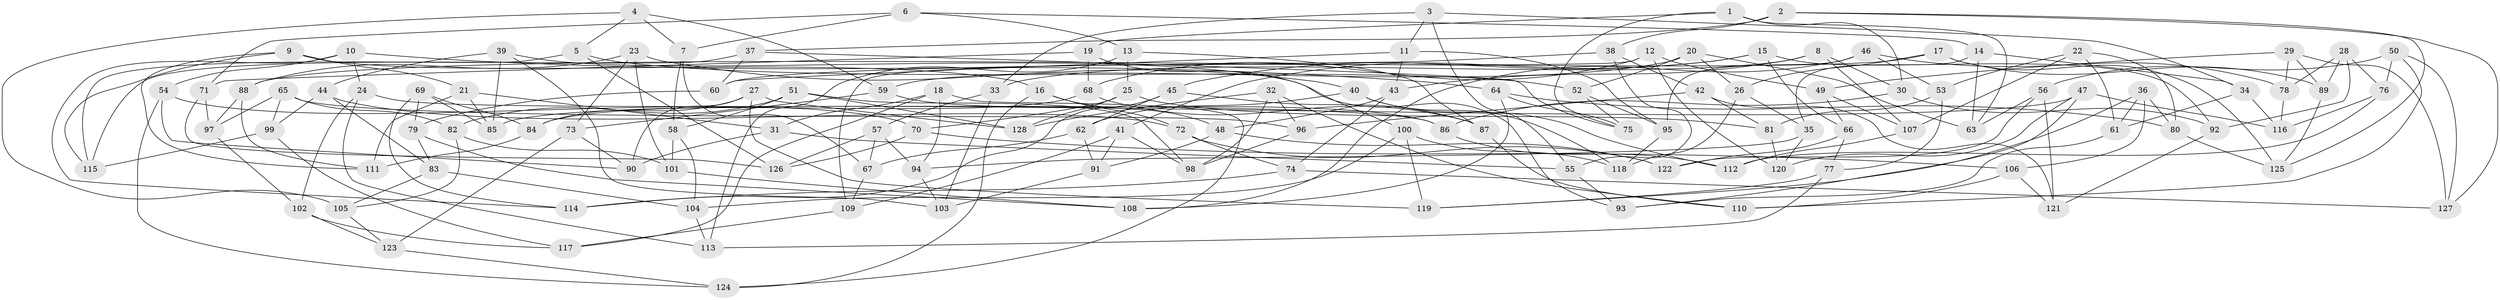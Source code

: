 // Generated by graph-tools (version 1.1) at 2025/26/03/09/25 03:26:56]
// undirected, 128 vertices, 256 edges
graph export_dot {
graph [start="1"]
  node [color=gray90,style=filled];
  1;
  2;
  3;
  4;
  5;
  6;
  7;
  8;
  9;
  10;
  11;
  12;
  13;
  14;
  15;
  16;
  17;
  18;
  19;
  20;
  21;
  22;
  23;
  24;
  25;
  26;
  27;
  28;
  29;
  30;
  31;
  32;
  33;
  34;
  35;
  36;
  37;
  38;
  39;
  40;
  41;
  42;
  43;
  44;
  45;
  46;
  47;
  48;
  49;
  50;
  51;
  52;
  53;
  54;
  55;
  56;
  57;
  58;
  59;
  60;
  61;
  62;
  63;
  64;
  65;
  66;
  67;
  68;
  69;
  70;
  71;
  72;
  73;
  74;
  75;
  76;
  77;
  78;
  79;
  80;
  81;
  82;
  83;
  84;
  85;
  86;
  87;
  88;
  89;
  90;
  91;
  92;
  93;
  94;
  95;
  96;
  97;
  98;
  99;
  100;
  101;
  102;
  103;
  104;
  105;
  106;
  107;
  108;
  109;
  110;
  111;
  112;
  113;
  114;
  115;
  116;
  117;
  118;
  119;
  120;
  121;
  122;
  123;
  124;
  125;
  126;
  127;
  128;
  1 -- 30;
  1 -- 63;
  1 -- 19;
  1 -- 75;
  2 -- 127;
  2 -- 37;
  2 -- 38;
  2 -- 125;
  3 -- 55;
  3 -- 33;
  3 -- 11;
  3 -- 34;
  4 -- 7;
  4 -- 105;
  4 -- 59;
  4 -- 5;
  5 -- 126;
  5 -- 52;
  5 -- 115;
  6 -- 71;
  6 -- 7;
  6 -- 13;
  6 -- 14;
  7 -- 67;
  7 -- 58;
  8 -- 33;
  8 -- 30;
  8 -- 107;
  8 -- 43;
  9 -- 21;
  9 -- 111;
  9 -- 16;
  9 -- 115;
  10 -- 114;
  10 -- 64;
  10 -- 24;
  10 -- 54;
  11 -- 43;
  11 -- 60;
  11 -- 95;
  12 -- 109;
  12 -- 49;
  12 -- 68;
  12 -- 120;
  13 -- 113;
  13 -- 25;
  13 -- 87;
  14 -- 63;
  14 -- 35;
  14 -- 34;
  15 -- 66;
  15 -- 45;
  15 -- 41;
  15 -- 92;
  16 -- 48;
  16 -- 124;
  16 -- 72;
  17 -- 89;
  17 -- 125;
  17 -- 26;
  17 -- 88;
  18 -- 31;
  18 -- 124;
  18 -- 94;
  18 -- 117;
  19 -- 100;
  19 -- 68;
  19 -- 71;
  20 -- 26;
  20 -- 52;
  20 -- 63;
  20 -- 59;
  21 -- 85;
  21 -- 31;
  21 -- 111;
  22 -- 53;
  22 -- 107;
  22 -- 61;
  22 -- 80;
  23 -- 73;
  23 -- 40;
  23 -- 88;
  23 -- 101;
  24 -- 86;
  24 -- 113;
  24 -- 102;
  25 -- 70;
  25 -- 81;
  25 -- 128;
  26 -- 35;
  26 -- 118;
  27 -- 84;
  27 -- 90;
  27 -- 119;
  27 -- 128;
  28 -- 78;
  28 -- 89;
  28 -- 76;
  28 -- 92;
  29 -- 89;
  29 -- 78;
  29 -- 49;
  29 -- 127;
  30 -- 86;
  30 -- 92;
  31 -- 90;
  31 -- 55;
  32 -- 110;
  32 -- 96;
  32 -- 128;
  32 -- 98;
  33 -- 103;
  33 -- 57;
  34 -- 61;
  34 -- 116;
  35 -- 94;
  35 -- 120;
  36 -- 119;
  36 -- 106;
  36 -- 80;
  36 -- 61;
  37 -- 60;
  37 -- 75;
  37 -- 115;
  38 -- 55;
  38 -- 42;
  38 -- 60;
  39 -- 93;
  39 -- 103;
  39 -- 85;
  39 -- 44;
  40 -- 62;
  40 -- 112;
  40 -- 118;
  41 -- 98;
  41 -- 109;
  41 -- 91;
  42 -- 81;
  42 -- 121;
  42 -- 96;
  43 -- 48;
  43 -- 74;
  44 -- 99;
  44 -- 83;
  44 -- 72;
  45 -- 114;
  45 -- 62;
  45 -- 87;
  46 -- 108;
  46 -- 95;
  46 -- 53;
  46 -- 78;
  47 -- 120;
  47 -- 85;
  47 -- 116;
  47 -- 93;
  48 -- 122;
  48 -- 91;
  49 -- 66;
  49 -- 107;
  50 -- 110;
  50 -- 127;
  50 -- 76;
  50 -- 56;
  51 -- 98;
  51 -- 128;
  51 -- 82;
  51 -- 58;
  52 -- 75;
  52 -- 95;
  53 -- 77;
  53 -- 81;
  54 -- 124;
  54 -- 90;
  54 -- 70;
  55 -- 93;
  56 -- 63;
  56 -- 122;
  56 -- 121;
  57 -- 126;
  57 -- 94;
  57 -- 67;
  58 -- 101;
  58 -- 104;
  59 -- 73;
  59 -- 86;
  60 -- 79;
  61 -- 93;
  62 -- 91;
  62 -- 67;
  64 -- 75;
  64 -- 108;
  64 -- 80;
  65 -- 82;
  65 -- 96;
  65 -- 97;
  65 -- 99;
  66 -- 122;
  66 -- 77;
  67 -- 109;
  68 -- 84;
  68 -- 87;
  69 -- 85;
  69 -- 79;
  69 -- 114;
  69 -- 84;
  70 -- 106;
  70 -- 126;
  71 -- 97;
  71 -- 126;
  72 -- 74;
  72 -- 122;
  73 -- 123;
  73 -- 90;
  74 -- 114;
  74 -- 127;
  76 -- 112;
  76 -- 116;
  77 -- 113;
  77 -- 119;
  78 -- 116;
  79 -- 83;
  79 -- 108;
  80 -- 125;
  81 -- 120;
  82 -- 105;
  82 -- 101;
  83 -- 104;
  83 -- 105;
  84 -- 111;
  86 -- 112;
  87 -- 110;
  88 -- 111;
  88 -- 97;
  89 -- 125;
  91 -- 103;
  92 -- 121;
  94 -- 103;
  95 -- 118;
  96 -- 98;
  97 -- 102;
  99 -- 117;
  99 -- 115;
  100 -- 104;
  100 -- 118;
  100 -- 119;
  101 -- 108;
  102 -- 117;
  102 -- 123;
  104 -- 113;
  105 -- 123;
  106 -- 121;
  106 -- 110;
  107 -- 112;
  109 -- 117;
  123 -- 124;
}
